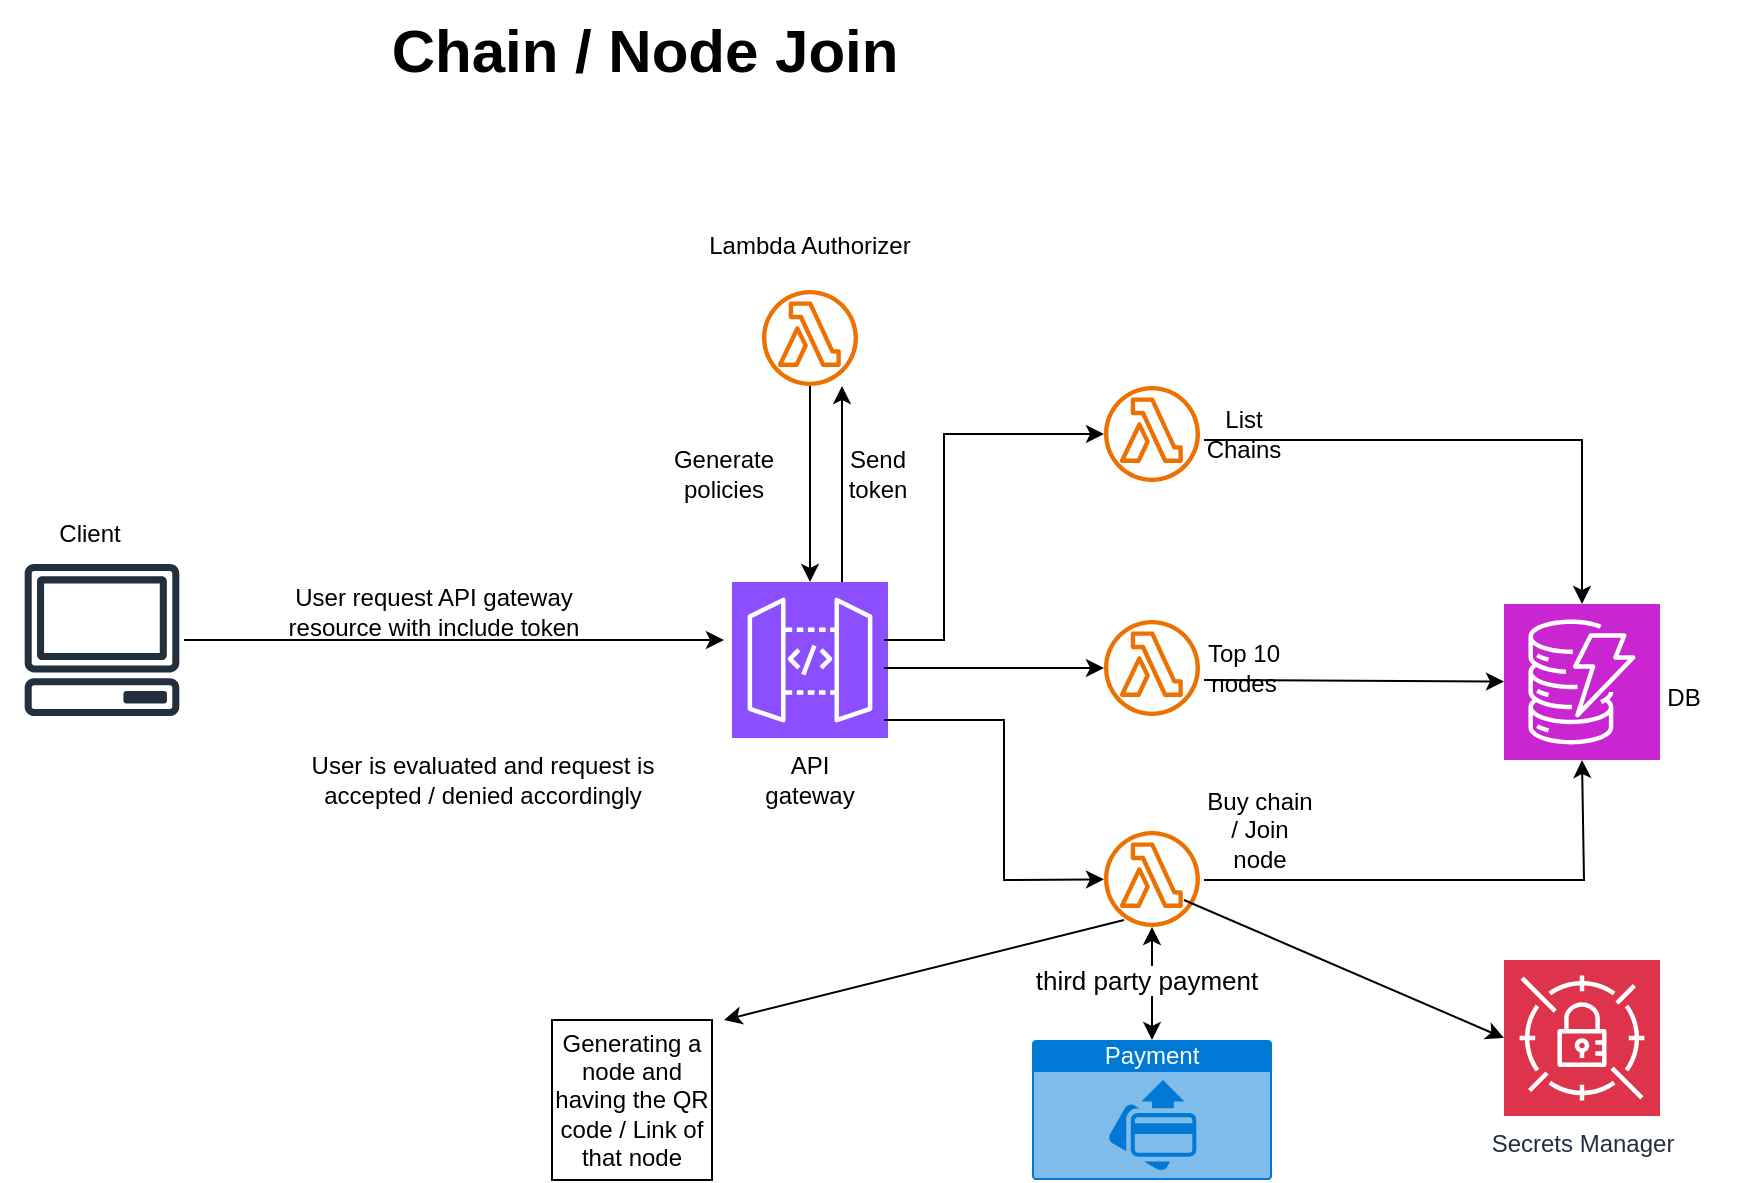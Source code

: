 <mxfile version="23.1.5" type="device">
  <diagram id="Ht1M8jgEwFfnCIfOTk4-" name="Page-1">
    <mxGraphModel dx="1434" dy="780" grid="1" gridSize="10" guides="1" tooltips="1" connect="1" arrows="1" fold="1" page="1" pageScale="1" pageWidth="1169" pageHeight="827" math="0" shadow="0">
      <root>
        <mxCell id="0" />
        <mxCell id="1" parent="0" />
        <mxCell id="RwkFYc7iha0lv8JsjWZV-28" style="edgeStyle=orthogonalEdgeStyle;rounded=0;orthogonalLoop=1;jettySize=auto;html=1;" parent="1" source="RwkFYc7iha0lv8JsjWZV-1" target="RwkFYc7iha0lv8JsjWZV-3" edge="1">
          <mxGeometry relative="1" as="geometry">
            <Array as="points">
              <mxPoint x="709" y="321" />
              <mxPoint x="709" y="321" />
            </Array>
          </mxGeometry>
        </mxCell>
        <mxCell id="RwkFYc7iha0lv8JsjWZV-1" value="" style="sketch=0;points=[[0,0,0],[0.25,0,0],[0.5,0,0],[0.75,0,0],[1,0,0],[0,1,0],[0.25,1,0],[0.5,1,0],[0.75,1,0],[1,1,0],[0,0.25,0],[0,0.5,0],[0,0.75,0],[1,0.25,0],[1,0.5,0],[1,0.75,0]];outlineConnect=0;fontColor=#232F3E;fillColor=#8C4FFF;strokeColor=#ffffff;dashed=0;verticalLabelPosition=bottom;verticalAlign=top;align=center;html=1;fontSize=12;fontStyle=0;aspect=fixed;shape=mxgraph.aws4.resourceIcon;resIcon=mxgraph.aws4.api_gateway;" parent="1" vertex="1">
          <mxGeometry x="654" y="371" width="78" height="78" as="geometry" />
        </mxCell>
        <mxCell id="RwkFYc7iha0lv8JsjWZV-3" value="" style="sketch=0;outlineConnect=0;fontColor=#232F3E;gradientColor=none;fillColor=#ED7100;strokeColor=none;dashed=0;verticalLabelPosition=bottom;verticalAlign=top;align=center;html=1;fontSize=12;fontStyle=0;aspect=fixed;pointerEvents=1;shape=mxgraph.aws4.lambda_function;" parent="1" vertex="1">
          <mxGeometry x="669" y="225" width="48" height="48" as="geometry" />
        </mxCell>
        <mxCell id="RwkFYc7iha0lv8JsjWZV-6" value="" style="sketch=0;outlineConnect=0;fontColor=#232F3E;gradientColor=none;fillColor=#232F3D;strokeColor=none;dashed=0;verticalLabelPosition=bottom;verticalAlign=top;align=center;html=1;fontSize=12;fontStyle=0;aspect=fixed;pointerEvents=1;shape=mxgraph.aws4.client;" parent="1" vertex="1">
          <mxGeometry x="300" y="362" width="78" height="76" as="geometry" />
        </mxCell>
        <mxCell id="RwkFYc7iha0lv8JsjWZV-13" value="Client" style="text;html=1;strokeColor=none;fillColor=none;align=center;verticalAlign=middle;whiteSpace=wrap;rounded=0;" parent="1" vertex="1">
          <mxGeometry x="288" y="332" width="90" height="30" as="geometry" />
        </mxCell>
        <mxCell id="RwkFYc7iha0lv8JsjWZV-18" value="Lambda Authorizer" style="text;html=1;strokeColor=none;fillColor=none;align=center;verticalAlign=middle;whiteSpace=wrap;rounded=0;" parent="1" vertex="1">
          <mxGeometry x="638" y="181" width="110" height="44" as="geometry" />
        </mxCell>
        <mxCell id="RwkFYc7iha0lv8JsjWZV-32" style="edgeStyle=orthogonalEdgeStyle;rounded=0;orthogonalLoop=1;jettySize=auto;html=1;entryX=0.5;entryY=0;entryDx=0;entryDy=0;entryPerimeter=0;" parent="1" source="RwkFYc7iha0lv8JsjWZV-3" target="RwkFYc7iha0lv8JsjWZV-1" edge="1">
          <mxGeometry relative="1" as="geometry" />
        </mxCell>
        <mxCell id="RwkFYc7iha0lv8JsjWZV-34" value="User is evaluated and request is accepted / denied accordingly" style="text;html=1;strokeColor=none;fillColor=none;align=center;verticalAlign=middle;whiteSpace=wrap;rounded=0;" parent="1" vertex="1">
          <mxGeometry x="440" y="449" width="179" height="41" as="geometry" />
        </mxCell>
        <mxCell id="WcFaBuc6hjz8eCxijNA0-4" value="" style="sketch=0;outlineConnect=0;fontColor=#232F3E;gradientColor=none;fillColor=#ED7100;strokeColor=none;dashed=0;verticalLabelPosition=bottom;verticalAlign=top;align=center;html=1;fontSize=12;fontStyle=0;aspect=fixed;pointerEvents=1;shape=mxgraph.aws4.lambda_function;" parent="1" vertex="1">
          <mxGeometry x="840" y="273" width="48" height="48" as="geometry" />
        </mxCell>
        <mxCell id="WcFaBuc6hjz8eCxijNA0-34" value="List Chains" style="text;html=1;strokeColor=none;fillColor=none;align=center;verticalAlign=middle;whiteSpace=wrap;rounded=0;" parent="1" vertex="1">
          <mxGeometry x="880" y="282" width="60" height="30" as="geometry" />
        </mxCell>
        <mxCell id="WcFaBuc6hjz8eCxijNA0-35" value="Top 10 nodes" style="text;html=1;strokeColor=none;fillColor=none;align=center;verticalAlign=middle;whiteSpace=wrap;rounded=0;" parent="1" vertex="1">
          <mxGeometry x="885" y="403.5" width="50" height="21" as="geometry" />
        </mxCell>
        <mxCell id="LGLtLeW5dcZb6SYYI9iv-14" value="&lt;font style=&quot;font-size: 30px;&quot;&gt;&lt;b&gt;Chain / Node Join&lt;/b&gt;&lt;/font&gt;" style="text;html=1;align=center;verticalAlign=middle;resizable=0;points=[];autosize=1;strokeColor=none;fillColor=none;" parent="1" vertex="1">
          <mxGeometry x="470" y="80" width="280" height="50" as="geometry" />
        </mxCell>
        <mxCell id="6vClGjs49Kx3TvP1yPXv-2" value="" style="sketch=0;outlineConnect=0;fontColor=#232F3E;gradientColor=none;fillColor=#ED7100;strokeColor=none;dashed=0;verticalLabelPosition=bottom;verticalAlign=top;align=center;html=1;fontSize=12;fontStyle=0;aspect=fixed;pointerEvents=1;shape=mxgraph.aws4.lambda_function;" parent="1" vertex="1">
          <mxGeometry x="840" y="495.5" width="48" height="48" as="geometry" />
        </mxCell>
        <mxCell id="6vClGjs49Kx3TvP1yPXv-10" value="Payment" style="html=1;whiteSpace=wrap;strokeColor=none;fillColor=#0079D6;labelPosition=center;verticalLabelPosition=middle;verticalAlign=top;align=center;fontSize=12;outlineConnect=0;spacingTop=-6;fontColor=#FFFFFF;sketch=0;shape=mxgraph.sitemap.payment;" parent="1" vertex="1">
          <mxGeometry x="804" y="600" width="120" height="70" as="geometry" />
        </mxCell>
        <mxCell id="6vClGjs49Kx3TvP1yPXv-11" value="" style="endArrow=classic;startArrow=classic;html=1;rounded=0;exitX=0.5;exitY=0;exitDx=0;exitDy=0;exitPerimeter=0;" parent="1" source="6vClGjs49Kx3TvP1yPXv-10" target="6vClGjs49Kx3TvP1yPXv-2" edge="1">
          <mxGeometry width="50" height="50" relative="1" as="geometry">
            <mxPoint x="1162.0" y="580" as="sourcePoint" />
            <mxPoint x="1169.2" y="490" as="targetPoint" />
          </mxGeometry>
        </mxCell>
        <mxCell id="6vClGjs49Kx3TvP1yPXv-12" value="&lt;font style=&quot;font-size: 13px;&quot;&gt;third party payment&lt;/font&gt;" style="edgeLabel;html=1;align=center;verticalAlign=middle;resizable=0;points=[];" parent="6vClGjs49Kx3TvP1yPXv-11" vertex="1" connectable="0">
          <mxGeometry x="0.067" y="3" relative="1" as="geometry">
            <mxPoint as="offset" />
          </mxGeometry>
        </mxCell>
        <mxCell id="6vClGjs49Kx3TvP1yPXv-15" value="" style="sketch=0;points=[[0,0,0],[0.25,0,0],[0.5,0,0],[0.75,0,0],[1,0,0],[0,1,0],[0.25,1,0],[0.5,1,0],[0.75,1,0],[1,1,0],[0,0.25,0],[0,0.5,0],[0,0.75,0],[1,0.25,0],[1,0.5,0],[1,0.75,0]];outlineConnect=0;fontColor=#232F3E;fillColor=#C925D1;strokeColor=#ffffff;dashed=0;verticalLabelPosition=bottom;verticalAlign=top;align=center;html=1;fontSize=12;fontStyle=0;aspect=fixed;shape=mxgraph.aws4.resourceIcon;resIcon=mxgraph.aws4.dynamodb;noLabel=0;" parent="1" vertex="1">
          <mxGeometry x="1040" y="382" width="78" height="78" as="geometry" />
        </mxCell>
        <mxCell id="6vClGjs49Kx3TvP1yPXv-17" value="Secrets Manager" style="sketch=0;points=[[0,0,0],[0.25,0,0],[0.5,0,0],[0.75,0,0],[1,0,0],[0,1,0],[0.25,1,0],[0.5,1,0],[0.75,1,0],[1,1,0],[0,0.25,0],[0,0.5,0],[0,0.75,0],[1,0.25,0],[1,0.5,0],[1,0.75,0]];outlineConnect=0;fontColor=#232F3E;fillColor=#DD344C;strokeColor=#ffffff;dashed=0;verticalLabelPosition=bottom;verticalAlign=top;align=center;html=1;fontSize=12;fontStyle=0;aspect=fixed;shape=mxgraph.aws4.resourceIcon;resIcon=mxgraph.aws4.secrets_manager;" parent="1" vertex="1">
          <mxGeometry x="1040" y="560" width="78" height="78" as="geometry" />
        </mxCell>
        <mxCell id="S5yOcr_FC8rbcHLgu-hz-4" value="" style="endArrow=classic;html=1;rounded=0;" parent="1" target="WcFaBuc6hjz8eCxijNA0-4" edge="1">
          <mxGeometry width="50" height="50" relative="1" as="geometry">
            <mxPoint x="730" y="400" as="sourcePoint" />
            <mxPoint x="780" y="350" as="targetPoint" />
            <Array as="points">
              <mxPoint x="760" y="400" />
              <mxPoint x="760" y="297" />
            </Array>
          </mxGeometry>
        </mxCell>
        <mxCell id="S5yOcr_FC8rbcHLgu-hz-6" value="" style="endArrow=classic;html=1;rounded=0;entryX=0;entryY=0.75;entryDx=0;entryDy=0;entryPerimeter=0;" parent="1" edge="1">
          <mxGeometry width="50" height="50" relative="1" as="geometry">
            <mxPoint x="730" y="414" as="sourcePoint" />
            <mxPoint x="840.001" y="414" as="targetPoint" />
          </mxGeometry>
        </mxCell>
        <mxCell id="S5yOcr_FC8rbcHLgu-hz-7" value="" style="sketch=0;outlineConnect=0;fontColor=#232F3E;gradientColor=none;fillColor=#ED7100;strokeColor=none;dashed=0;verticalLabelPosition=bottom;verticalAlign=top;align=center;html=1;fontSize=12;fontStyle=0;aspect=fixed;pointerEvents=1;shape=mxgraph.aws4.lambda_function;" parent="1" vertex="1">
          <mxGeometry x="840" y="390" width="48" height="48" as="geometry" />
        </mxCell>
        <mxCell id="S5yOcr_FC8rbcHLgu-hz-9" value="" style="endArrow=classic;html=1;rounded=0;" parent="1" target="6vClGjs49Kx3TvP1yPXv-2" edge="1">
          <mxGeometry width="50" height="50" relative="1" as="geometry">
            <mxPoint x="730" y="440" as="sourcePoint" />
            <mxPoint x="780" y="390" as="targetPoint" />
            <Array as="points">
              <mxPoint x="790" y="440" />
              <mxPoint x="790" y="520" />
            </Array>
          </mxGeometry>
        </mxCell>
        <mxCell id="S5yOcr_FC8rbcHLgu-hz-10" value="Buy chain / Join node" style="text;html=1;align=center;verticalAlign=middle;whiteSpace=wrap;rounded=0;" parent="1" vertex="1">
          <mxGeometry x="888" y="480" width="60" height="30" as="geometry" />
        </mxCell>
        <mxCell id="S5yOcr_FC8rbcHLgu-hz-12" value="" style="endArrow=classic;html=1;rounded=0;entryX=0;entryY=0.5;entryDx=0;entryDy=0;entryPerimeter=0;" parent="1" target="6vClGjs49Kx3TvP1yPXv-17" edge="1">
          <mxGeometry width="50" height="50" relative="1" as="geometry">
            <mxPoint x="880" y="530" as="sourcePoint" />
            <mxPoint x="930" y="480" as="targetPoint" />
          </mxGeometry>
        </mxCell>
        <mxCell id="S5yOcr_FC8rbcHLgu-hz-14" value="" style="endArrow=classic;html=1;rounded=0;" parent="1" target="6vClGjs49Kx3TvP1yPXv-15" edge="1">
          <mxGeometry width="50" height="50" relative="1" as="geometry">
            <mxPoint x="890" y="420" as="sourcePoint" />
            <mxPoint x="940" y="370" as="targetPoint" />
          </mxGeometry>
        </mxCell>
        <mxCell id="S5yOcr_FC8rbcHLgu-hz-16" value="" style="endArrow=classic;html=1;rounded=0;entryX=0.5;entryY=0;entryDx=0;entryDy=0;entryPerimeter=0;" parent="1" target="6vClGjs49Kx3TvP1yPXv-15" edge="1">
          <mxGeometry width="50" height="50" relative="1" as="geometry">
            <mxPoint x="890" y="300" as="sourcePoint" />
            <mxPoint x="940" y="250" as="targetPoint" />
            <Array as="points">
              <mxPoint x="1079" y="300" />
            </Array>
          </mxGeometry>
        </mxCell>
        <mxCell id="S5yOcr_FC8rbcHLgu-hz-21" value="DB" style="text;html=1;align=center;verticalAlign=middle;whiteSpace=wrap;rounded=0;" parent="1" vertex="1">
          <mxGeometry x="1100" y="414" width="60" height="30" as="geometry" />
        </mxCell>
        <mxCell id="S5yOcr_FC8rbcHLgu-hz-22" value="" style="endArrow=classic;html=1;rounded=0;entryX=0.5;entryY=1;entryDx=0;entryDy=0;entryPerimeter=0;" parent="1" target="6vClGjs49Kx3TvP1yPXv-15" edge="1">
          <mxGeometry width="50" height="50" relative="1" as="geometry">
            <mxPoint x="890" y="520" as="sourcePoint" />
            <mxPoint x="940" y="470" as="targetPoint" />
            <Array as="points">
              <mxPoint x="1080" y="520" />
            </Array>
          </mxGeometry>
        </mxCell>
        <mxCell id="Vhy07B2e2bO6x1tZVKp4-1" value="Generating a node and having the QR code / Link of that node" style="whiteSpace=wrap;html=1;aspect=fixed;" parent="1" vertex="1">
          <mxGeometry x="564" y="590" width="80" height="80" as="geometry" />
        </mxCell>
        <mxCell id="Vhy07B2e2bO6x1tZVKp4-2" value="" style="endArrow=classic;html=1;rounded=0;" parent="1" edge="1">
          <mxGeometry width="50" height="50" relative="1" as="geometry">
            <mxPoint x="850" y="540" as="sourcePoint" />
            <mxPoint x="650" y="590" as="targetPoint" />
          </mxGeometry>
        </mxCell>
        <mxCell id="drs7bD4tchysMQPRzu_s-2" value="User request API gateway resource with include token" style="text;html=1;align=center;verticalAlign=middle;whiteSpace=wrap;rounded=0;" vertex="1" parent="1">
          <mxGeometry x="430" y="371" width="150" height="30" as="geometry" />
        </mxCell>
        <mxCell id="drs7bD4tchysMQPRzu_s-3" value="Send token" style="text;html=1;align=center;verticalAlign=middle;whiteSpace=wrap;rounded=0;" vertex="1" parent="1">
          <mxGeometry x="717" y="312" width="20" height="10" as="geometry" />
        </mxCell>
        <mxCell id="drs7bD4tchysMQPRzu_s-4" value="Generate policies" style="text;html=1;align=center;verticalAlign=middle;whiteSpace=wrap;rounded=0;" vertex="1" parent="1">
          <mxGeometry x="620" y="302" width="60" height="30" as="geometry" />
        </mxCell>
        <mxCell id="drs7bD4tchysMQPRzu_s-5" value="API gateway" style="text;html=1;align=center;verticalAlign=middle;whiteSpace=wrap;rounded=0;" vertex="1" parent="1">
          <mxGeometry x="663" y="455" width="60" height="30" as="geometry" />
        </mxCell>
        <mxCell id="drs7bD4tchysMQPRzu_s-6" value="" style="endArrow=classic;html=1;rounded=0;" edge="1" parent="1">
          <mxGeometry width="50" height="50" relative="1" as="geometry">
            <mxPoint x="380" y="400" as="sourcePoint" />
            <mxPoint x="650" y="400" as="targetPoint" />
          </mxGeometry>
        </mxCell>
      </root>
    </mxGraphModel>
  </diagram>
</mxfile>
